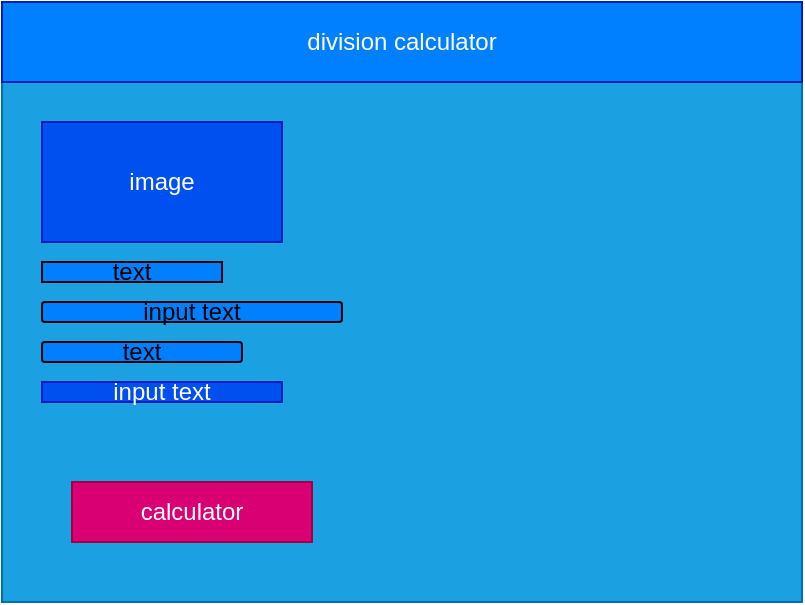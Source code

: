 <mxfile>
    <diagram id="pIaEtrtLPv3HG8r1JEND" name="Page-1">
        <mxGraphModel dx="1113" dy="781" grid="1" gridSize="10" guides="1" tooltips="1" connect="1" arrows="1" fold="1" page="1" pageScale="1" pageWidth="850" pageHeight="1100" math="0" shadow="0">
            <root>
                <mxCell id="0"/>
                <mxCell id="1" parent="0"/>
                <mxCell id="2" value="" style="rounded=0;whiteSpace=wrap;html=1;fillColor=#1ba1e2;fontColor=#ffffff;strokeColor=#006EAF;" parent="1" vertex="1">
                    <mxGeometry x="80" y="80" width="400" height="300" as="geometry"/>
                </mxCell>
                <mxCell id="3" value="division calculator" style="rounded=0;whiteSpace=wrap;html=1;fillColor=#007FFF;fontColor=#ffffff;strokeColor=#001DBC;" parent="1" vertex="1">
                    <mxGeometry x="80" y="80" width="400" height="40" as="geometry"/>
                </mxCell>
                <mxCell id="7" value="image" style="rounded=0;whiteSpace=wrap;html=1;fillColor=#0050ef;fontColor=#ffffff;strokeColor=#001DBC;" parent="1" vertex="1">
                    <mxGeometry x="100" y="140" width="120" height="60" as="geometry"/>
                </mxCell>
                <mxCell id="8" value="text" style="rounded=0;whiteSpace=wrap;html=1;fillColor=#007FFF;" parent="1" vertex="1">
                    <mxGeometry x="100" y="210" width="90" height="10" as="geometry"/>
                </mxCell>
                <mxCell id="11" value="text" style="rounded=1;whiteSpace=wrap;html=1;fillColor=#007FFF;" parent="1" vertex="1">
                    <mxGeometry x="100" y="250" width="100" height="10" as="geometry"/>
                </mxCell>
                <mxCell id="12" value="input text" style="rounded=1;whiteSpace=wrap;html=1;fillColor=#007FFF;" parent="1" vertex="1">
                    <mxGeometry x="100" y="230" width="150" height="10" as="geometry"/>
                </mxCell>
                <mxCell id="14" value="calculator" style="rounded=0;whiteSpace=wrap;html=1;fillColor=#d80073;fontColor=#ffffff;strokeColor=#A50040;" vertex="1" parent="1">
                    <mxGeometry x="115" y="320" width="120" height="30" as="geometry"/>
                </mxCell>
                <mxCell id="15" value="input text" style="rounded=0;whiteSpace=wrap;html=1;fillColor=#0050ef;fontColor=#ffffff;strokeColor=#001DBC;" vertex="1" parent="1">
                    <mxGeometry x="100" y="270" width="120" height="10" as="geometry"/>
                </mxCell>
            </root>
        </mxGraphModel>
    </diagram>
</mxfile>